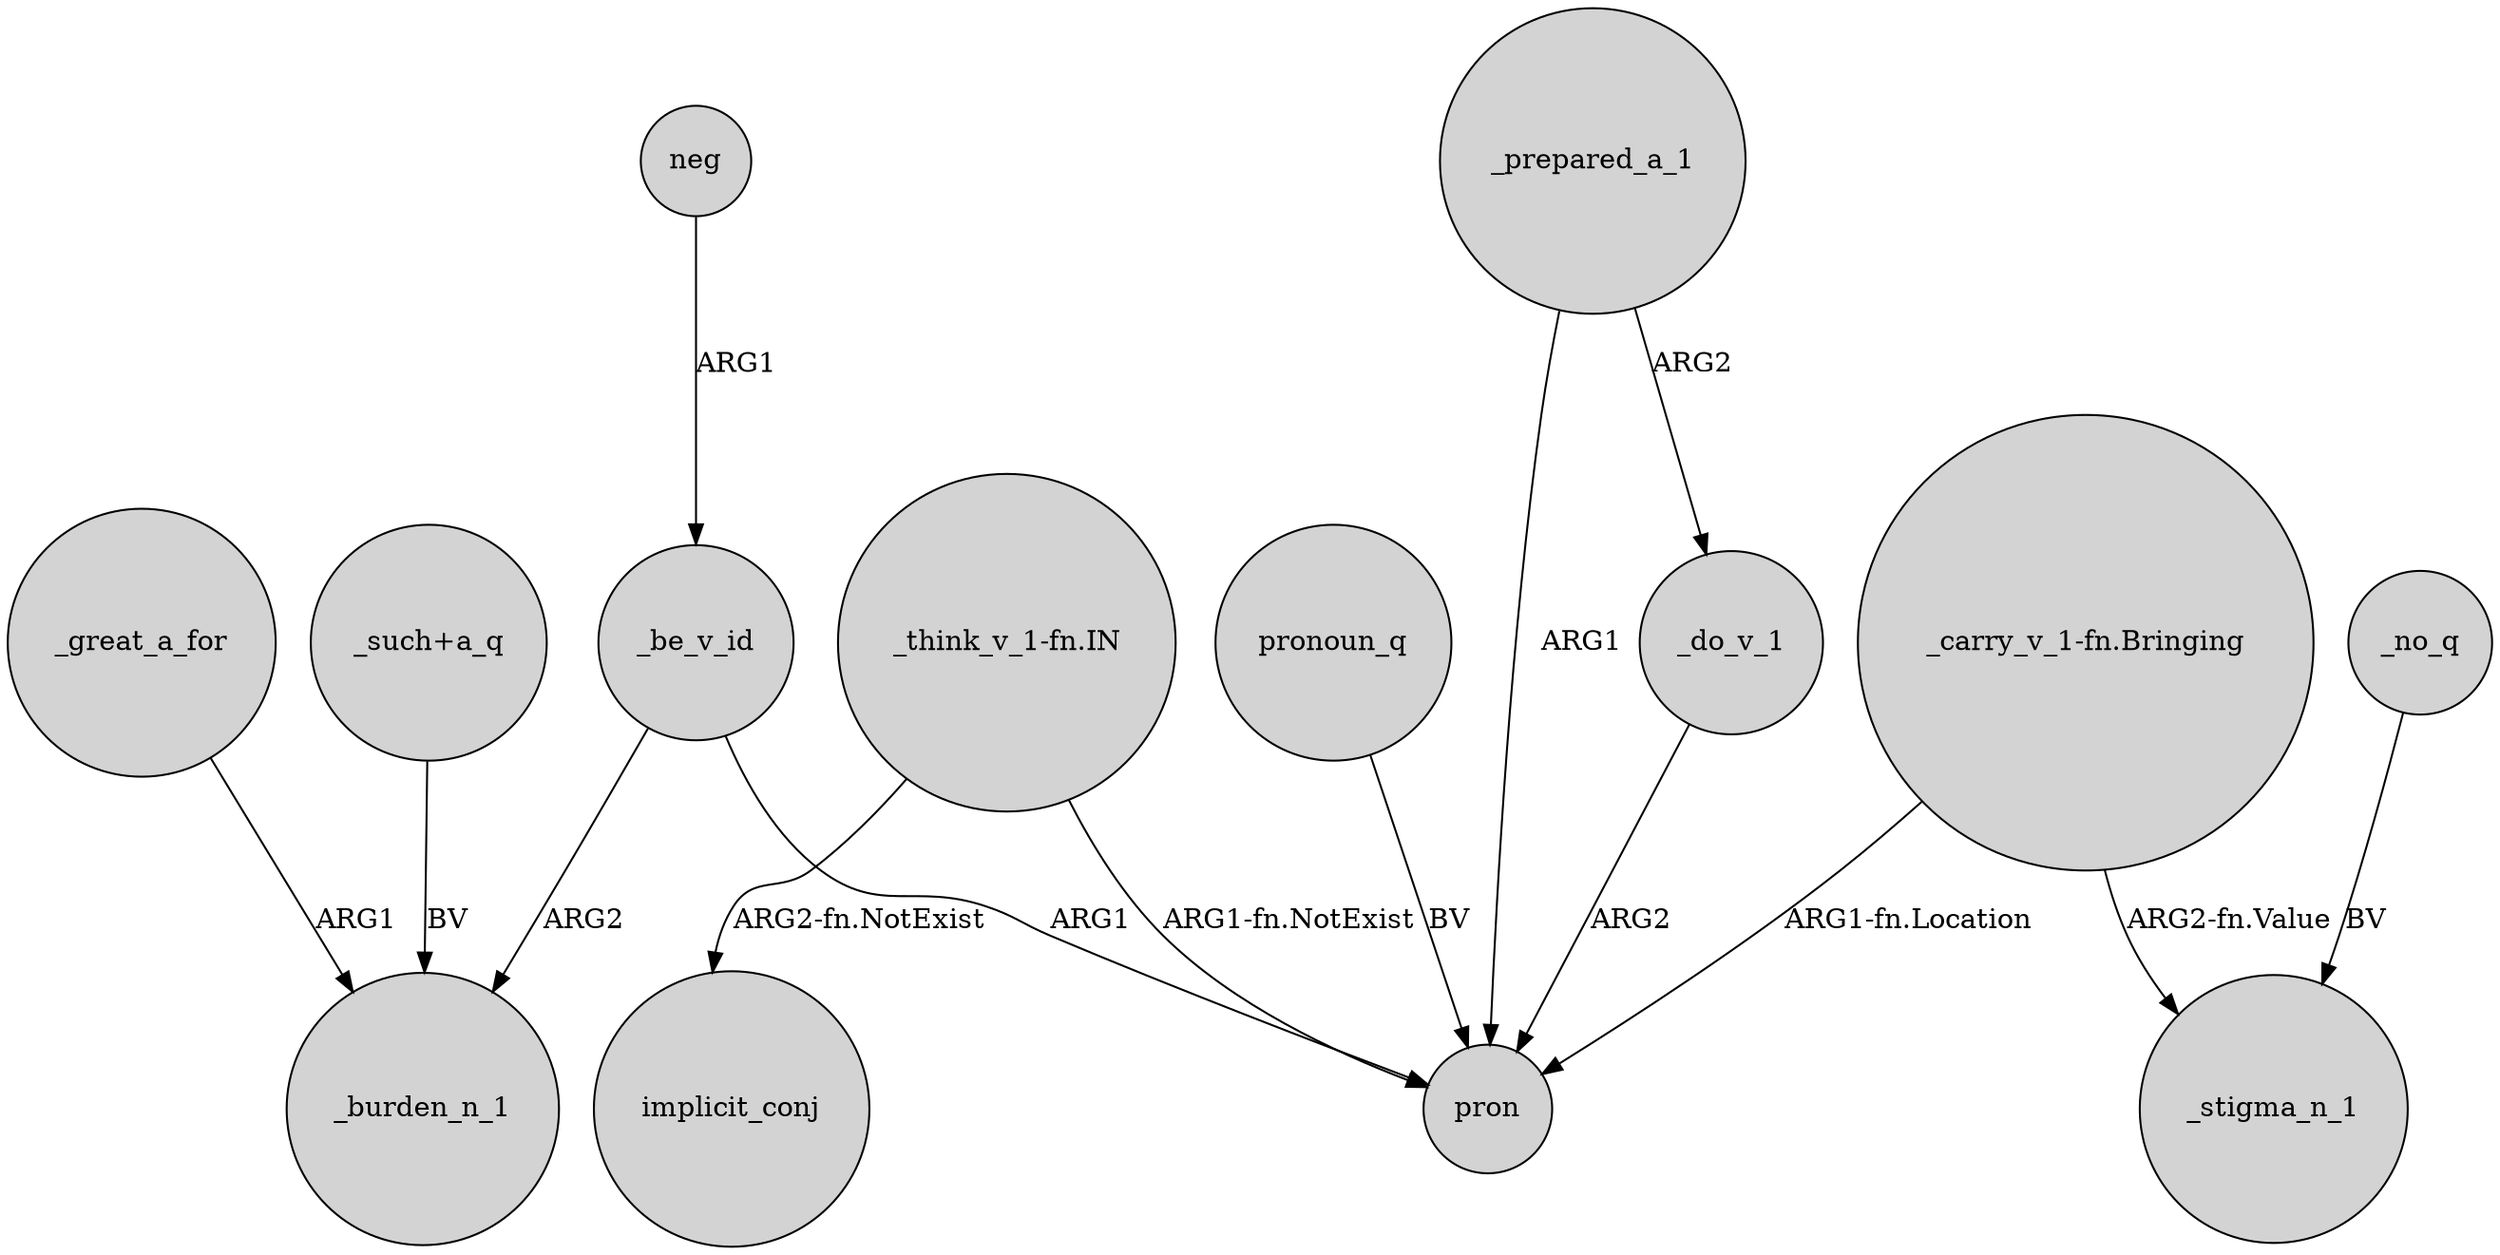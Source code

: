 digraph {
	node [shape=circle style=filled]
	_be_v_id -> _burden_n_1 [label=ARG2]
	neg -> _be_v_id [label=ARG1]
	_prepared_a_1 -> pron [label=ARG1]
	"_think_v_1-fn.IN" -> implicit_conj [label="ARG2-fn.NotExist"]
	_prepared_a_1 -> _do_v_1 [label=ARG2]
	_great_a_for -> _burden_n_1 [label=ARG1]
	"_carry_v_1-fn.Bringing" -> _stigma_n_1 [label="ARG2-fn.Value"]
	"_think_v_1-fn.IN" -> pron [label="ARG1-fn.NotExist"]
	_be_v_id -> pron [label=ARG1]
	"_such+a_q" -> _burden_n_1 [label=BV]
	_no_q -> _stigma_n_1 [label=BV]
	"_carry_v_1-fn.Bringing" -> pron [label="ARG1-fn.Location"]
	_do_v_1 -> pron [label=ARG2]
	pronoun_q -> pron [label=BV]
}

